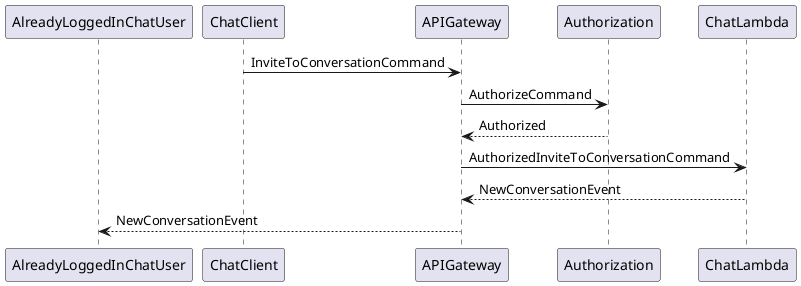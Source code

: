 @startuml
participant AlreadyLoggedInChatUser
ChatClient -> APIGateway : InviteToConversationCommand
APIGateway -> Authorization : AuthorizeCommand
Authorization --> APIGateway : Authorized
APIGateway -> ChatLambda : AuthorizedInviteToConversationCommand
ChatLambda --> APIGateway : NewConversationEvent
APIGateway --> AlreadyLoggedInChatUser : NewConversationEvent
@enduml
